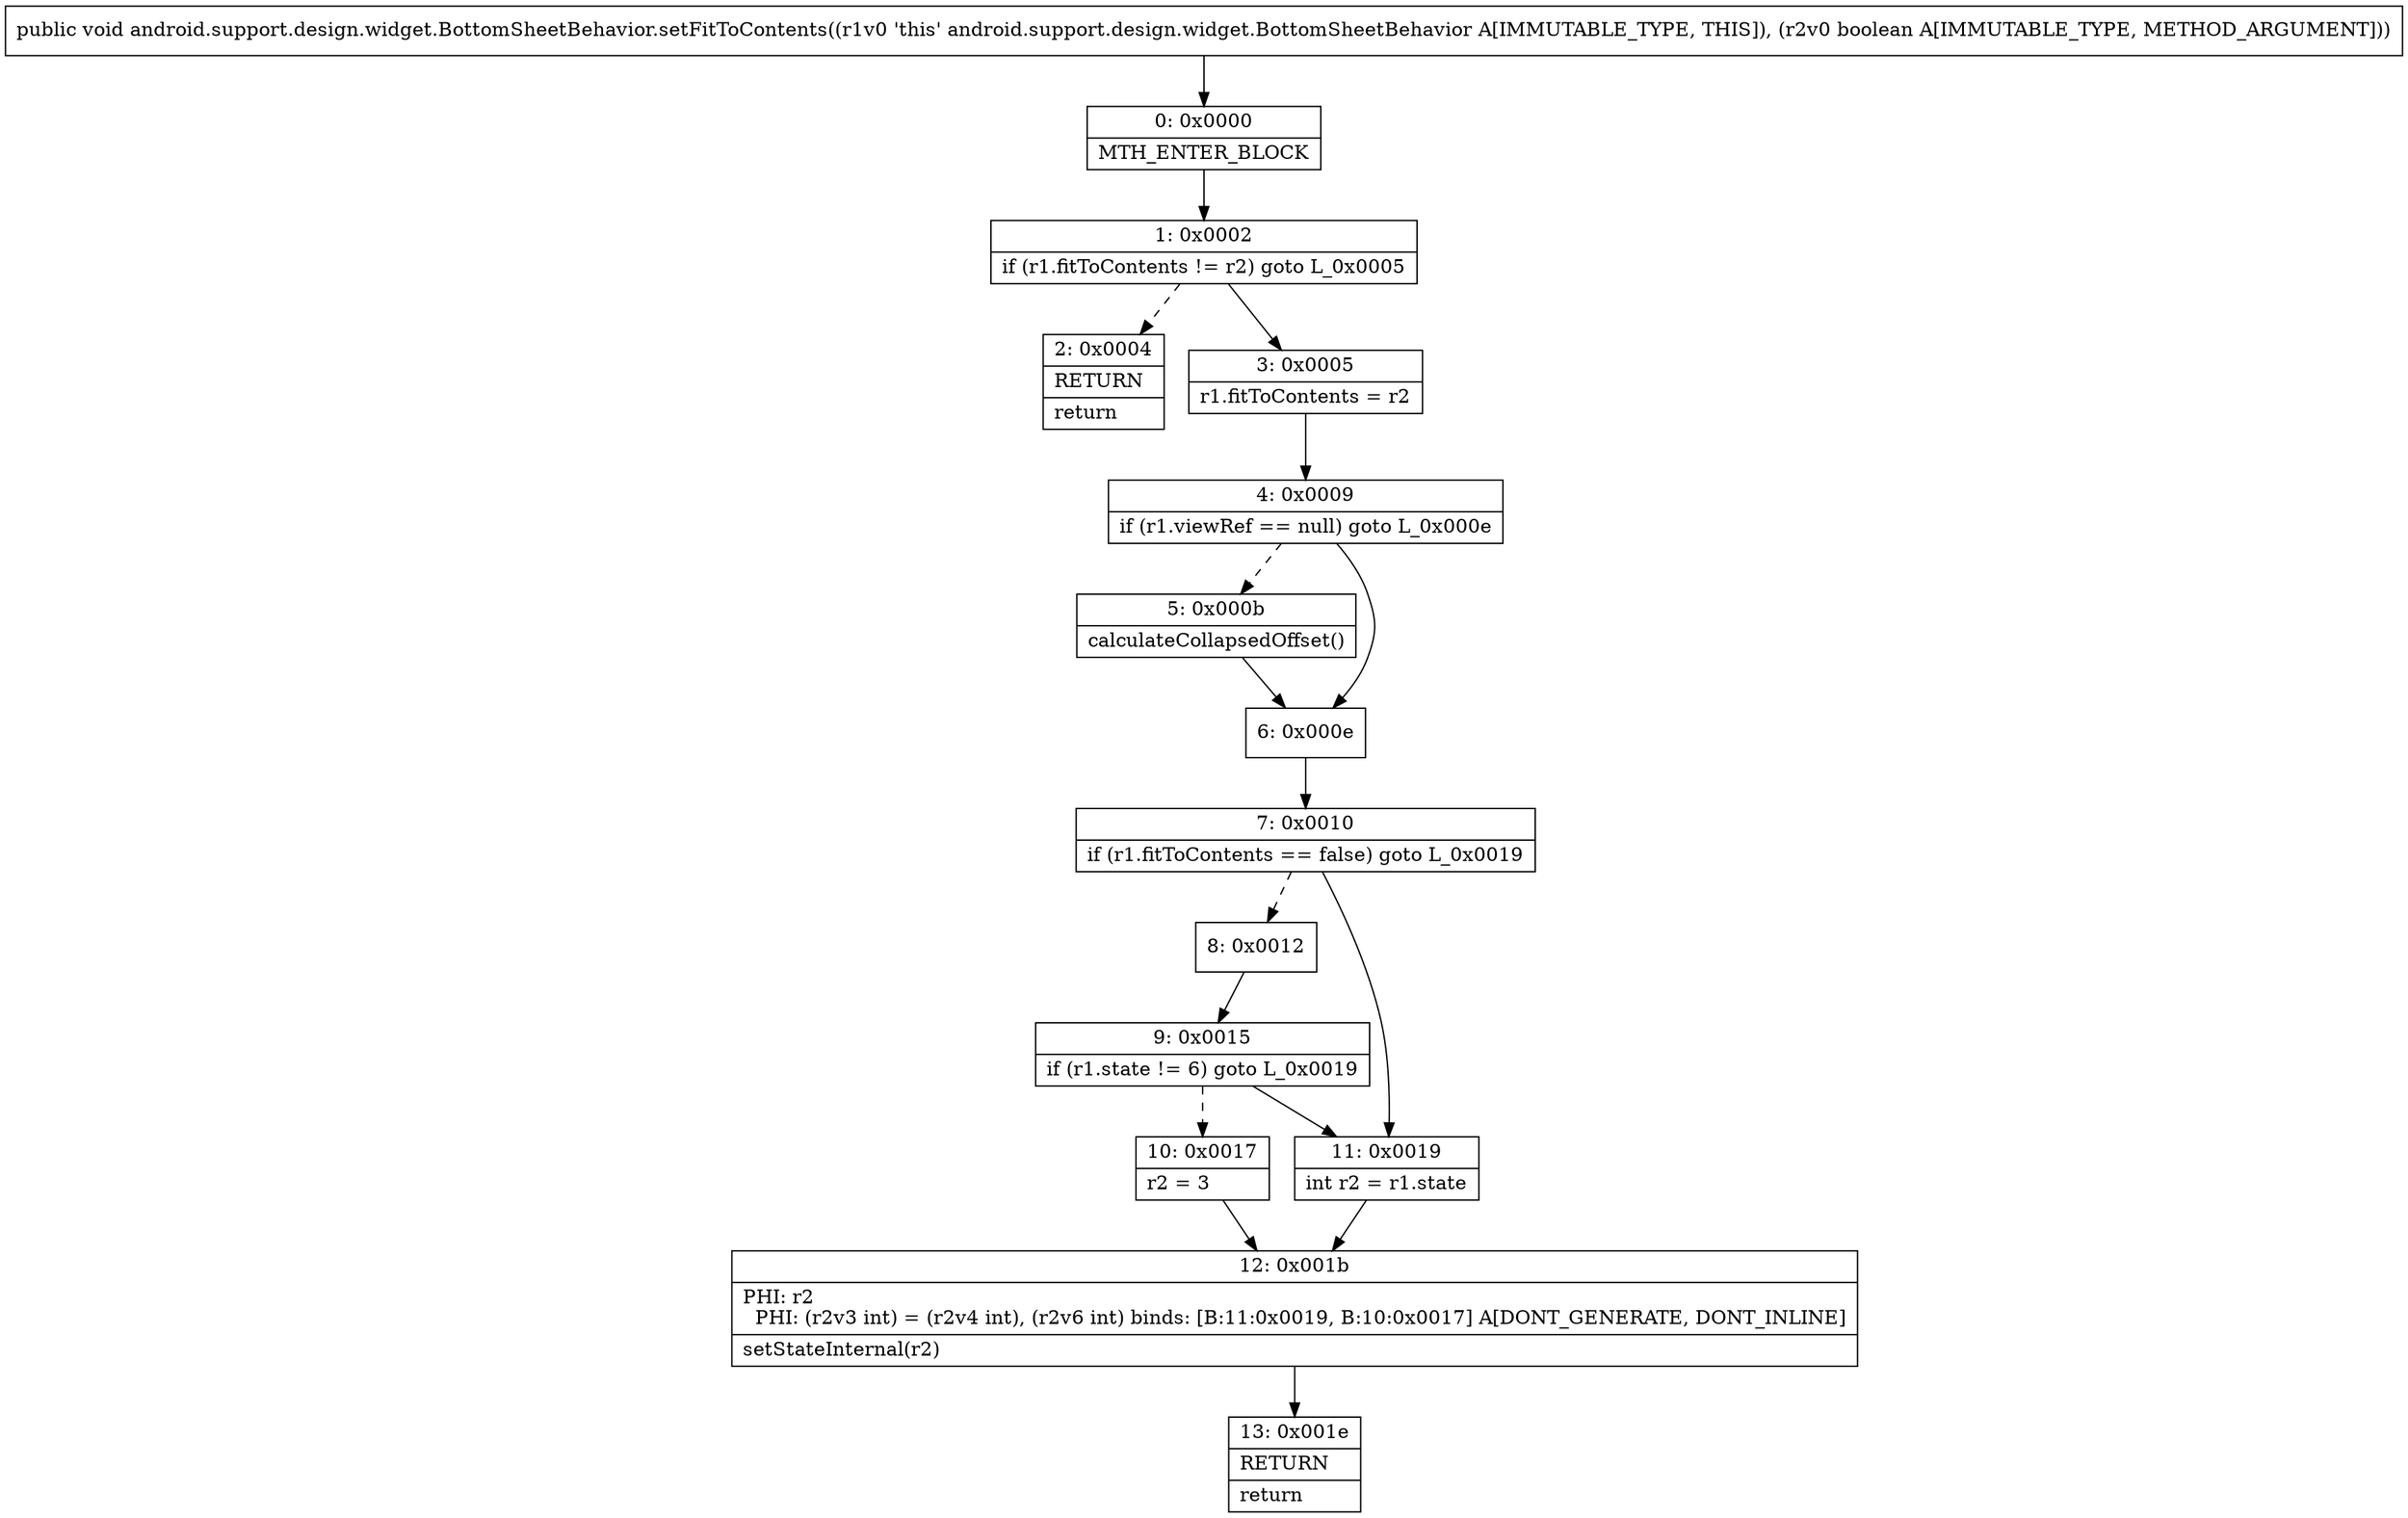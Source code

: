 digraph "CFG forandroid.support.design.widget.BottomSheetBehavior.setFitToContents(Z)V" {
Node_0 [shape=record,label="{0\:\ 0x0000|MTH_ENTER_BLOCK\l}"];
Node_1 [shape=record,label="{1\:\ 0x0002|if (r1.fitToContents != r2) goto L_0x0005\l}"];
Node_2 [shape=record,label="{2\:\ 0x0004|RETURN\l|return\l}"];
Node_3 [shape=record,label="{3\:\ 0x0005|r1.fitToContents = r2\l}"];
Node_4 [shape=record,label="{4\:\ 0x0009|if (r1.viewRef == null) goto L_0x000e\l}"];
Node_5 [shape=record,label="{5\:\ 0x000b|calculateCollapsedOffset()\l}"];
Node_6 [shape=record,label="{6\:\ 0x000e}"];
Node_7 [shape=record,label="{7\:\ 0x0010|if (r1.fitToContents == false) goto L_0x0019\l}"];
Node_8 [shape=record,label="{8\:\ 0x0012}"];
Node_9 [shape=record,label="{9\:\ 0x0015|if (r1.state != 6) goto L_0x0019\l}"];
Node_10 [shape=record,label="{10\:\ 0x0017|r2 = 3\l}"];
Node_11 [shape=record,label="{11\:\ 0x0019|int r2 = r1.state\l}"];
Node_12 [shape=record,label="{12\:\ 0x001b|PHI: r2 \l  PHI: (r2v3 int) = (r2v4 int), (r2v6 int) binds: [B:11:0x0019, B:10:0x0017] A[DONT_GENERATE, DONT_INLINE]\l|setStateInternal(r2)\l}"];
Node_13 [shape=record,label="{13\:\ 0x001e|RETURN\l|return\l}"];
MethodNode[shape=record,label="{public void android.support.design.widget.BottomSheetBehavior.setFitToContents((r1v0 'this' android.support.design.widget.BottomSheetBehavior A[IMMUTABLE_TYPE, THIS]), (r2v0 boolean A[IMMUTABLE_TYPE, METHOD_ARGUMENT])) }"];
MethodNode -> Node_0;
Node_0 -> Node_1;
Node_1 -> Node_2[style=dashed];
Node_1 -> Node_3;
Node_3 -> Node_4;
Node_4 -> Node_5[style=dashed];
Node_4 -> Node_6;
Node_5 -> Node_6;
Node_6 -> Node_7;
Node_7 -> Node_8[style=dashed];
Node_7 -> Node_11;
Node_8 -> Node_9;
Node_9 -> Node_10[style=dashed];
Node_9 -> Node_11;
Node_10 -> Node_12;
Node_11 -> Node_12;
Node_12 -> Node_13;
}

